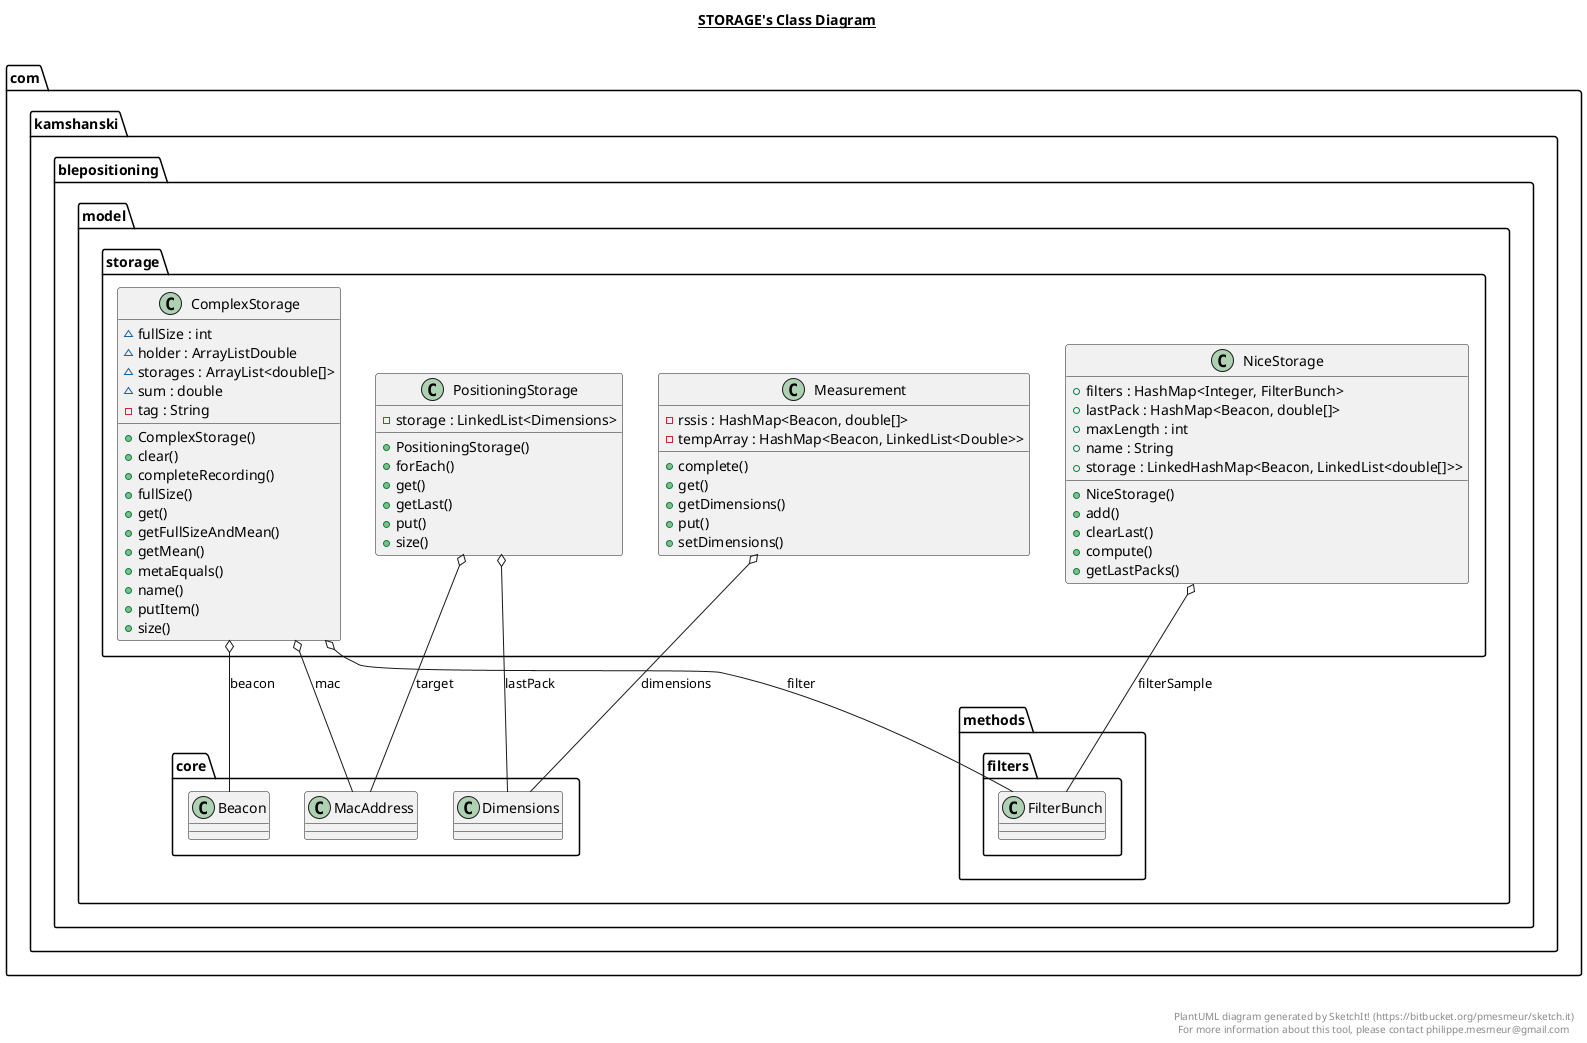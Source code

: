 @startuml

title __STORAGE's Class Diagram__\n

  namespace com.kamshanski.blepositioning {
    namespace model {
      namespace storage {
        class com.kamshanski.blepositioning.model.storage.ComplexStorage {
            ~ fullSize : int
            ~ holder : ArrayListDouble
            ~ storages : ArrayList<double[]>
            ~ sum : double
            - tag : String
            + ComplexStorage()
            + clear()
            + completeRecording()
            + fullSize()
            + get()
            + getFullSizeAndMean()
            + getMean()
            + metaEquals()
            + name()
            + putItem()
            + size()
        }
      }
    }
  }
  

  namespace com.kamshanski.blepositioning {
    namespace model {
      namespace storage {
        class com.kamshanski.blepositioning.model.storage.Measurement {
            - rssis : HashMap<Beacon, double[]>
            - tempArray : HashMap<Beacon, LinkedList<Double>>
            + complete()
            + get()
            + getDimensions()
            + put()
            + setDimensions()
        }
      }
    }
  }
  

  namespace com.kamshanski.blepositioning {
    namespace model {
      namespace storage {
        class com.kamshanski.blepositioning.model.storage.NiceStorage {
            + filters : HashMap<Integer, FilterBunch>
            + lastPack : HashMap<Beacon, double[]>
            + maxLength : int
            + name : String
            + storage : LinkedHashMap<Beacon, LinkedList<double[]>>
            + NiceStorage()
            + add()
            + clearLast()
            + compute()
            + getLastPacks()
        }
      }
    }
  }
  

  namespace com.kamshanski.blepositioning {
    namespace model {
      namespace storage {
        class com.kamshanski.blepositioning.model.storage.PositioningStorage {
            - storage : LinkedList<Dimensions>
            + PositioningStorage()
            + forEach()
            + get()
            + getLast()
            + put()
            + size()
        }
      }
    }
  }
  

  com.kamshanski.blepositioning.model.storage.ComplexStorage o-- com.kamshanski.blepositioning.model.core.Beacon : beacon
  com.kamshanski.blepositioning.model.storage.ComplexStorage o-- com.kamshanski.blepositioning.model.methods.filters.FilterBunch : filter
  com.kamshanski.blepositioning.model.storage.ComplexStorage o-- com.kamshanski.blepositioning.model.core.MacAddress : mac
  com.kamshanski.blepositioning.model.storage.Measurement o-- com.kamshanski.blepositioning.model.core.Dimensions : dimensions
  com.kamshanski.blepositioning.model.storage.NiceStorage o-- com.kamshanski.blepositioning.model.methods.filters.FilterBunch : filterSample
  com.kamshanski.blepositioning.model.storage.PositioningStorage o-- com.kamshanski.blepositioning.model.core.Dimensions : lastPack
  com.kamshanski.blepositioning.model.storage.PositioningStorage o-- com.kamshanski.blepositioning.model.core.MacAddress : target


right footer


PlantUML diagram generated by SketchIt! (https://bitbucket.org/pmesmeur/sketch.it)
For more information about this tool, please contact philippe.mesmeur@gmail.com
endfooter

@enduml
